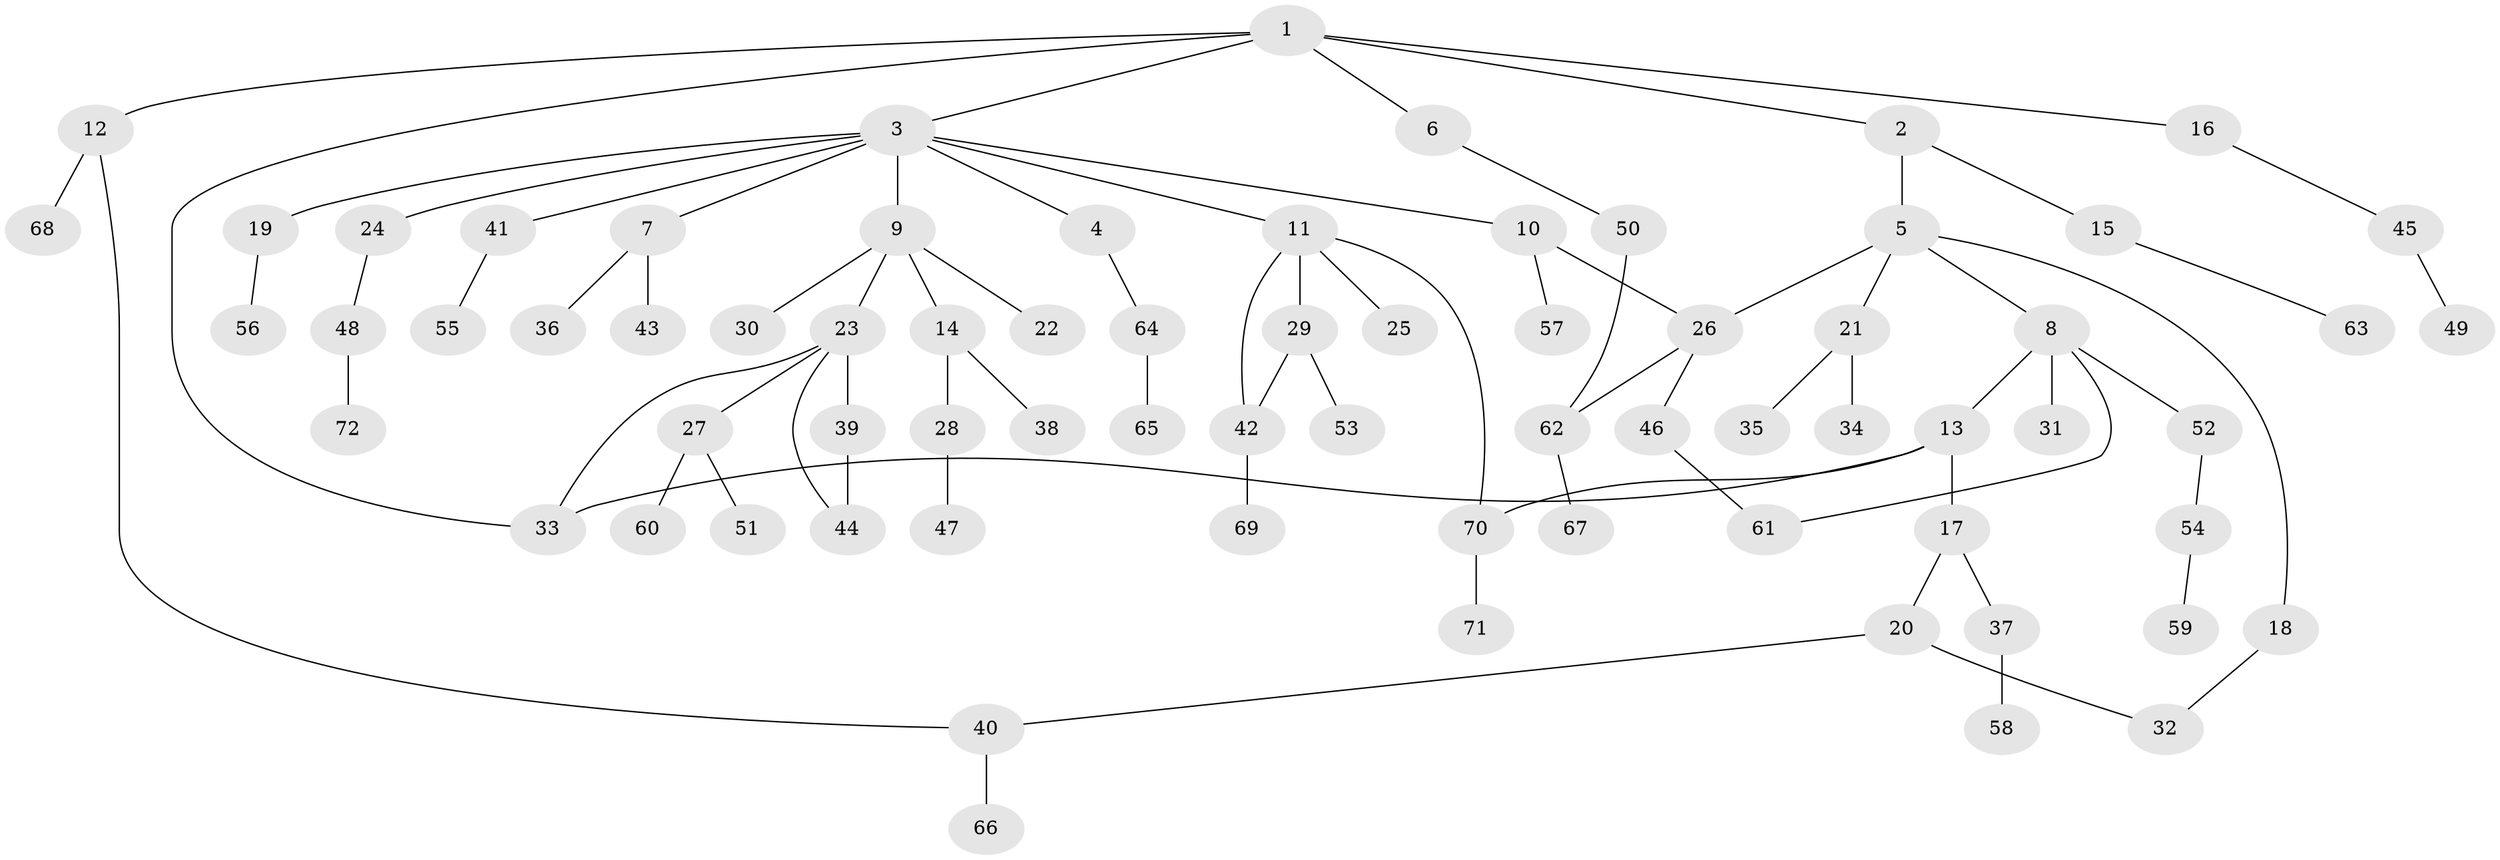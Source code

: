 // Generated by graph-tools (version 1.1) at 2025/49/03/09/25 03:49:23]
// undirected, 72 vertices, 81 edges
graph export_dot {
graph [start="1"]
  node [color=gray90,style=filled];
  1;
  2;
  3;
  4;
  5;
  6;
  7;
  8;
  9;
  10;
  11;
  12;
  13;
  14;
  15;
  16;
  17;
  18;
  19;
  20;
  21;
  22;
  23;
  24;
  25;
  26;
  27;
  28;
  29;
  30;
  31;
  32;
  33;
  34;
  35;
  36;
  37;
  38;
  39;
  40;
  41;
  42;
  43;
  44;
  45;
  46;
  47;
  48;
  49;
  50;
  51;
  52;
  53;
  54;
  55;
  56;
  57;
  58;
  59;
  60;
  61;
  62;
  63;
  64;
  65;
  66;
  67;
  68;
  69;
  70;
  71;
  72;
  1 -- 2;
  1 -- 3;
  1 -- 6;
  1 -- 12;
  1 -- 16;
  1 -- 33;
  2 -- 5;
  2 -- 15;
  3 -- 4;
  3 -- 7;
  3 -- 9;
  3 -- 10;
  3 -- 11;
  3 -- 19;
  3 -- 24;
  3 -- 41;
  4 -- 64;
  5 -- 8;
  5 -- 18;
  5 -- 21;
  5 -- 26;
  6 -- 50;
  7 -- 36;
  7 -- 43;
  8 -- 13;
  8 -- 31;
  8 -- 52;
  8 -- 61;
  9 -- 14;
  9 -- 22;
  9 -- 23;
  9 -- 30;
  10 -- 57;
  10 -- 26;
  11 -- 25;
  11 -- 29;
  11 -- 42;
  11 -- 70;
  12 -- 68;
  12 -- 40;
  13 -- 17;
  13 -- 70;
  13 -- 33;
  14 -- 28;
  14 -- 38;
  15 -- 63;
  16 -- 45;
  17 -- 20;
  17 -- 37;
  18 -- 32;
  19 -- 56;
  20 -- 32;
  20 -- 40;
  21 -- 34;
  21 -- 35;
  23 -- 27;
  23 -- 33;
  23 -- 39;
  23 -- 44;
  24 -- 48;
  26 -- 46;
  26 -- 62;
  27 -- 51;
  27 -- 60;
  28 -- 47;
  29 -- 53;
  29 -- 42;
  37 -- 58;
  39 -- 44;
  40 -- 66;
  41 -- 55;
  42 -- 69;
  45 -- 49;
  46 -- 61;
  48 -- 72;
  50 -- 62;
  52 -- 54;
  54 -- 59;
  62 -- 67;
  64 -- 65;
  70 -- 71;
}

